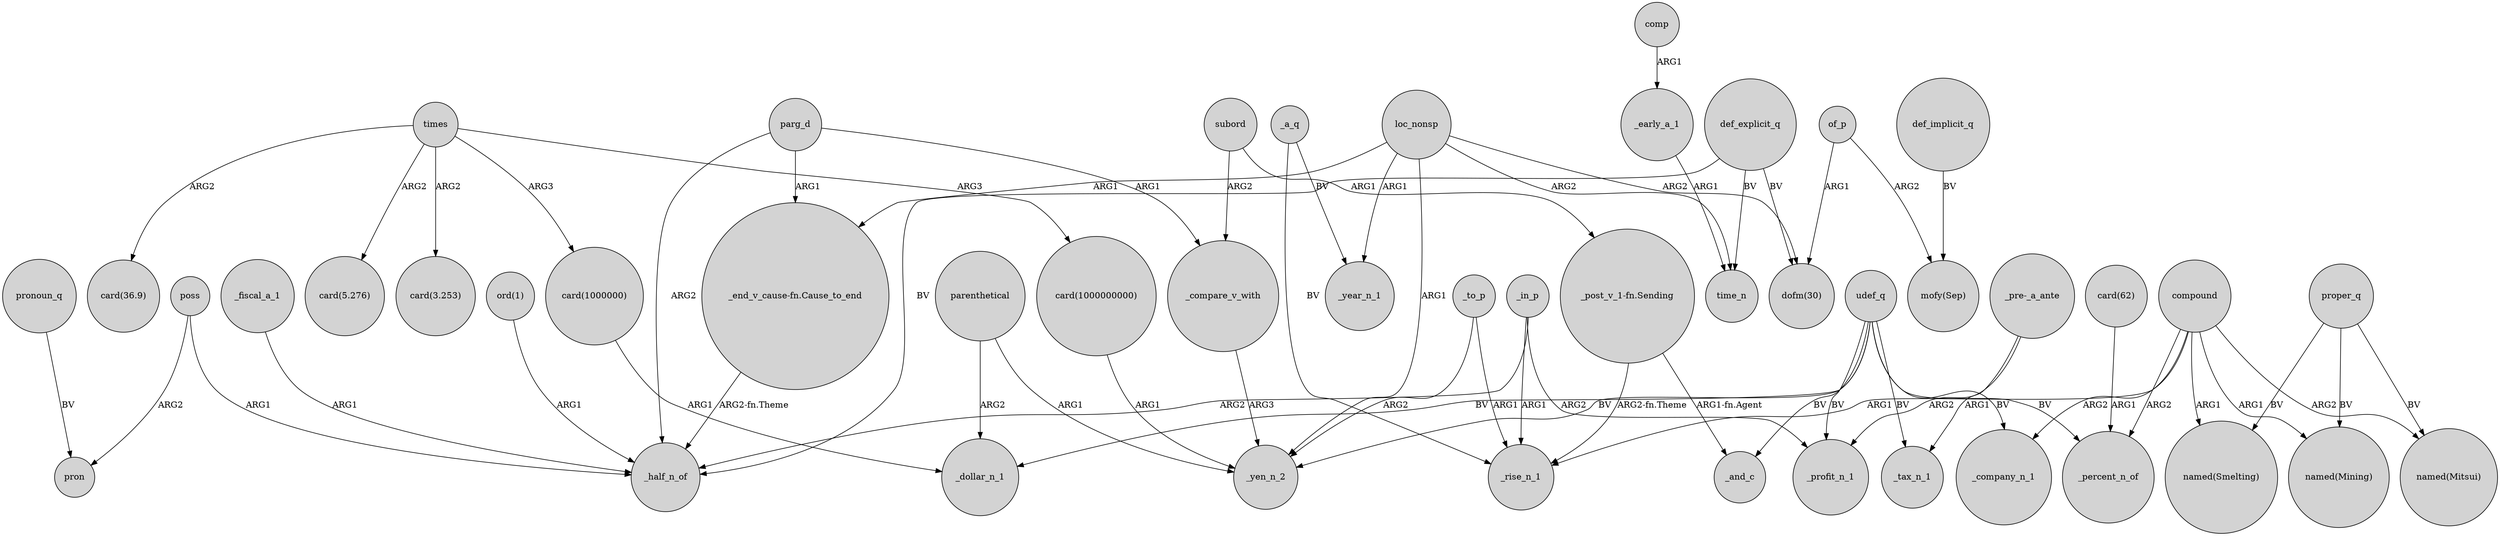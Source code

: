 digraph {
	node [shape=circle style=filled]
	"card(1000000)" -> _dollar_n_1 [label=ARG1]
	udef_q -> _yen_n_2 [label=BV]
	"card(1000000000)" -> _yen_n_2 [label=ARG1]
	compound -> "named(Smelting)" [label=ARG1]
	poss -> pron [label=ARG2]
	"_end_v_cause-fn.Cause_to_end" -> _half_n_of [label="ARG2-fn.Theme"]
	def_explicit_q -> _half_n_of [label=BV]
	_a_q -> _rise_n_1 [label=BV]
	def_explicit_q -> time_n [label=BV]
	parg_d -> _half_n_of [label=ARG2]
	times -> "card(3.253)" [label=ARG2]
	compound -> _company_n_1 [label=ARG2]
	proper_q -> "named(Smelting)" [label=BV]
	compound -> "named(Mitsui)" [label=ARG2]
	times -> "card(36.9)" [label=ARG2]
	loc_nonsp -> _year_n_1 [label=ARG1]
	parg_d -> _compare_v_with [label=ARG1]
	_a_q -> _year_n_1 [label=BV]
	"_pre-_a_ante" -> _tax_n_1 [label=ARG1]
	"_post_v_1-fn.Sending" -> _and_c [label="ARG1-fn.Agent"]
	of_p -> "mofy(Sep)" [label=ARG2]
	compound -> _percent_n_of [label=ARG2]
	loc_nonsp -> time_n [label=ARG2]
	comp -> _early_a_1 [label=ARG1]
	times -> "card(1000000000)" [label=ARG3]
	_in_p -> _rise_n_1 [label=ARG1]
	def_explicit_q -> "dofm(30)" [label=BV]
	udef_q -> _tax_n_1 [label=BV]
	pronoun_q -> pron [label=BV]
	_fiscal_a_1 -> _half_n_of [label=ARG1]
	_to_p -> _rise_n_1 [label=ARG1]
	"ord(1)" -> _half_n_of [label=ARG1]
	loc_nonsp -> "dofm(30)" [label=ARG2]
	"_post_v_1-fn.Sending" -> _rise_n_1 [label="ARG2-fn.Theme"]
	times -> "card(1000000)" [label=ARG3]
	loc_nonsp -> "_end_v_cause-fn.Cause_to_end" [label=ARG1]
	_in_p -> _profit_n_1 [label=ARG2]
	parg_d -> "_end_v_cause-fn.Cause_to_end" [label=ARG1]
	def_implicit_q -> "mofy(Sep)" [label=BV]
	loc_nonsp -> _yen_n_2 [label=ARG1]
	_early_a_1 -> time_n [label=ARG1]
	_in_p -> _half_n_of [label=ARG2]
	compound -> "named(Mining)" [label=ARG1]
	_to_p -> _yen_n_2 [label=ARG2]
	times -> "card(5.276)" [label=ARG2]
	subord -> "_post_v_1-fn.Sending" [label=ARG1]
	subord -> _compare_v_with [label=ARG2]
	parenthetical -> _yen_n_2 [label=ARG1]
	compound -> _rise_n_1 [label=ARG1]
	proper_q -> "named(Mining)" [label=BV]
	udef_q -> _percent_n_of [label=BV]
	udef_q -> _profit_n_1 [label=BV]
	poss -> _half_n_of [label=ARG1]
	_compare_v_with -> _yen_n_2 [label=ARG3]
	"card(62)" -> _percent_n_of [label=ARG1]
	of_p -> "dofm(30)" [label=ARG1]
	udef_q -> _and_c [label=BV]
	proper_q -> "named(Mitsui)" [label=BV]
	parenthetical -> _dollar_n_1 [label=ARG2]
	udef_q -> _company_n_1 [label=BV]
	udef_q -> _dollar_n_1 [label=BV]
	"_pre-_a_ante" -> _profit_n_1 [label=ARG2]
}
